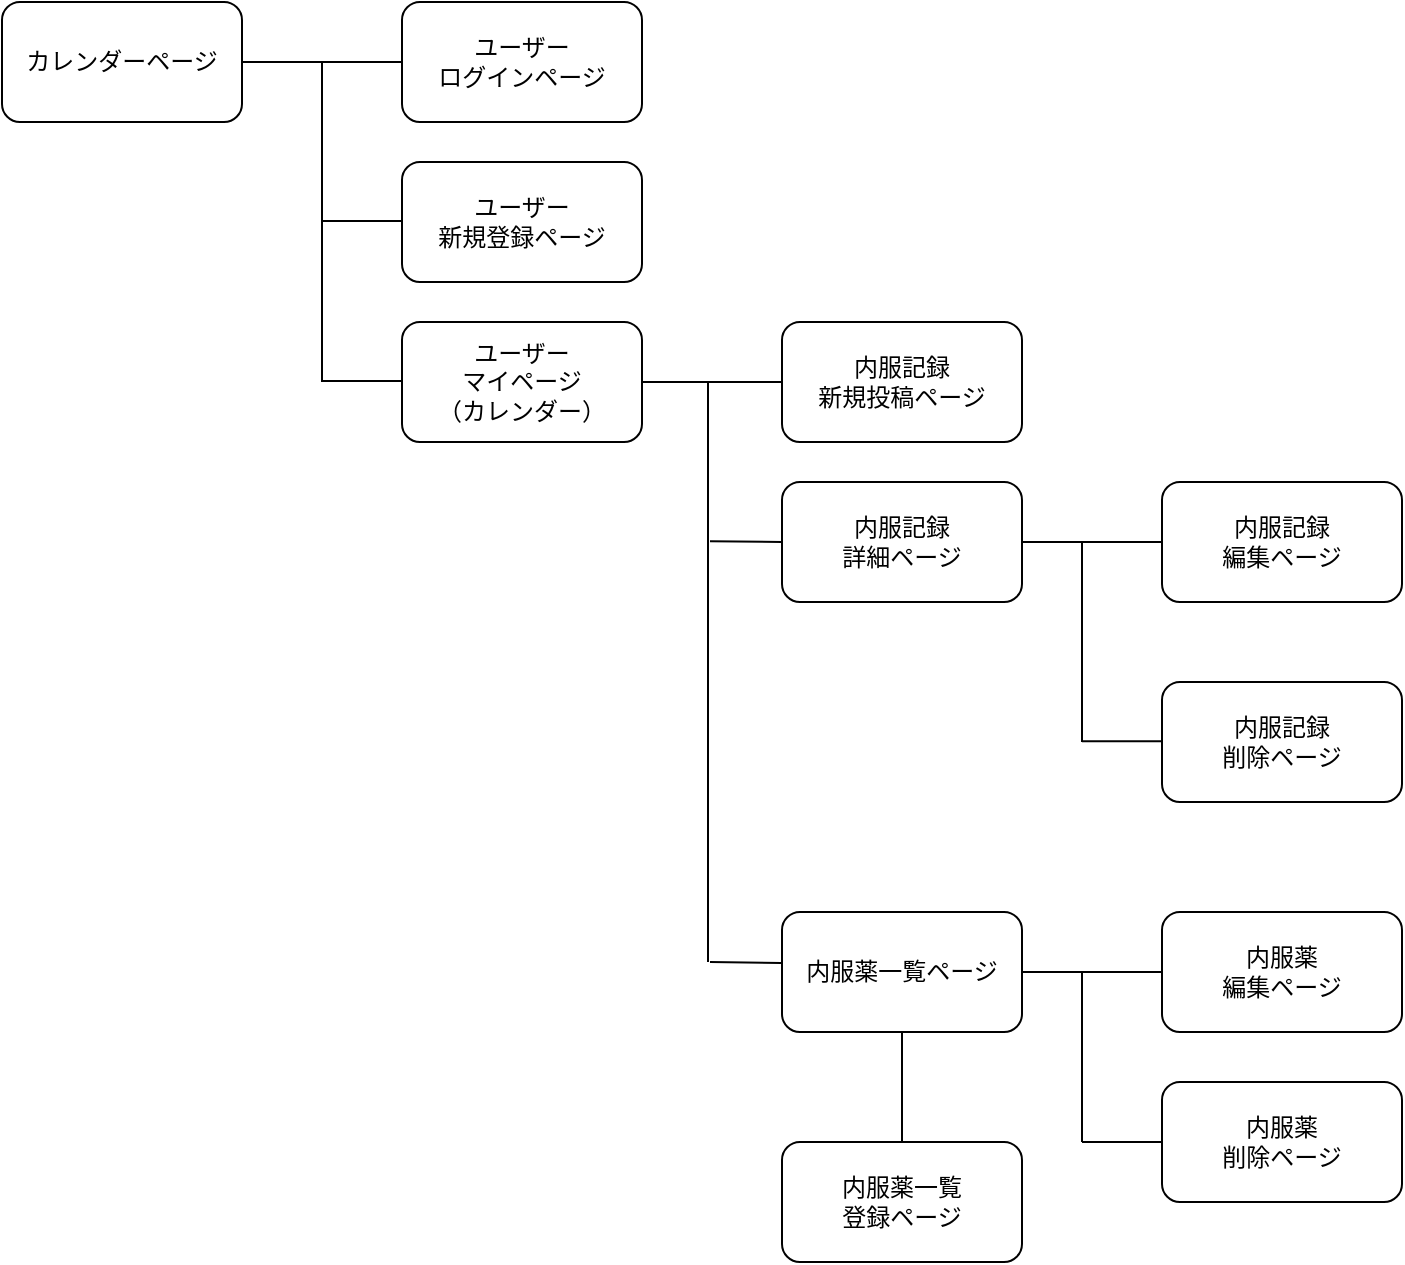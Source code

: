 <mxfile>
    <diagram id="DdNC8DYhnIR92eDeV435" name="ページ1">
        <mxGraphModel dx="522" dy="576" grid="1" gridSize="10" guides="1" tooltips="1" connect="1" arrows="1" fold="1" page="1" pageScale="1" pageWidth="827" pageHeight="1169" background="#ffffff" math="0" shadow="0">
            <root>
                <mxCell id="0"/>
                <mxCell id="1" parent="0"/>
                <mxCell id="17" style="edgeStyle=none;html=1;exitX=1;exitY=0.5;exitDx=0;exitDy=0;entryX=0;entryY=0.5;entryDx=0;entryDy=0;endArrow=none;endFill=0;" parent="1" source="2" target="5" edge="1">
                    <mxGeometry relative="1" as="geometry">
                        <Array as="points">
                            <mxPoint x="210" y="130"/>
                        </Array>
                    </mxGeometry>
                </mxCell>
                <mxCell id="2" value="カレンダーページ" style="rounded=1;whiteSpace=wrap;html=1;" parent="1" vertex="1">
                    <mxGeometry x="60" y="100" width="120" height="60" as="geometry"/>
                </mxCell>
                <mxCell id="31" value="" style="edgeStyle=none;html=1;endArrow=none;endFill=0;" parent="1" source="3" target="7" edge="1">
                    <mxGeometry relative="1" as="geometry"/>
                </mxCell>
                <mxCell id="27" value="" style="edgeStyle=none;html=1;endArrow=none;endFill=0;" parent="1" source="4" target="8" edge="1">
                    <mxGeometry relative="1" as="geometry"/>
                </mxCell>
                <mxCell id="4" value="内服記録&lt;br&gt;詳細ページ" style="rounded=1;whiteSpace=wrap;html=1;" parent="1" vertex="1">
                    <mxGeometry x="450" y="340" width="120" height="60" as="geometry"/>
                </mxCell>
                <mxCell id="5" value="ユーザー&lt;br&gt;ログインページ" style="rounded=1;whiteSpace=wrap;html=1;" parent="1" vertex="1">
                    <mxGeometry x="260" y="100" width="120" height="60" as="geometry"/>
                </mxCell>
                <mxCell id="6" value="内服記録&lt;br&gt;削除ページ" style="rounded=1;whiteSpace=wrap;html=1;" parent="1" vertex="1">
                    <mxGeometry x="640" y="440" width="120" height="60" as="geometry"/>
                </mxCell>
                <mxCell id="7" value="内服薬&lt;br&gt;編集ページ" style="rounded=1;whiteSpace=wrap;html=1;" parent="1" vertex="1">
                    <mxGeometry x="640" y="555" width="120" height="60" as="geometry"/>
                </mxCell>
                <mxCell id="8" value="内服記録&lt;br&gt;編集ページ" style="rounded=1;whiteSpace=wrap;html=1;" parent="1" vertex="1">
                    <mxGeometry x="640" y="340" width="120" height="60" as="geometry"/>
                </mxCell>
                <mxCell id="44" value="" style="edgeStyle=none;html=1;endArrow=none;endFill=0;" parent="1" source="9" target="3" edge="1">
                    <mxGeometry relative="1" as="geometry"/>
                </mxCell>
                <mxCell id="9" value="内服薬一覧&lt;br&gt;登録ページ" style="rounded=1;whiteSpace=wrap;html=1;" parent="1" vertex="1">
                    <mxGeometry x="450" y="670" width="120" height="60" as="geometry"/>
                </mxCell>
                <mxCell id="10" value="ユーザー&lt;br&gt;新規登録ページ" style="rounded=1;whiteSpace=wrap;html=1;" parent="1" vertex="1">
                    <mxGeometry x="260" y="180" width="120" height="60" as="geometry"/>
                </mxCell>
                <mxCell id="11" value="内服記録&lt;br&gt;新規投稿ページ" style="rounded=1;whiteSpace=wrap;html=1;" parent="1" vertex="1">
                    <mxGeometry x="450" y="260" width="120" height="60" as="geometry"/>
                </mxCell>
                <mxCell id="26" value="" style="edgeStyle=none;html=1;endArrow=none;endFill=0;" parent="1" source="12" target="11" edge="1">
                    <mxGeometry relative="1" as="geometry"/>
                </mxCell>
                <mxCell id="12" value="ユーザー&lt;br&gt;マイページ&lt;br&gt;（カレンダー）" style="rounded=1;whiteSpace=wrap;html=1;" parent="1" vertex="1">
                    <mxGeometry x="260" y="260" width="120" height="60" as="geometry"/>
                </mxCell>
                <mxCell id="13" value="内服薬&lt;br&gt;削除ページ" style="rounded=1;whiteSpace=wrap;html=1;" parent="1" vertex="1">
                    <mxGeometry x="640" y="640" width="120" height="60" as="geometry"/>
                </mxCell>
                <mxCell id="19" style="edgeStyle=none;html=1;endArrow=none;endFill=0;" parent="1" edge="1">
                    <mxGeometry relative="1" as="geometry">
                        <mxPoint x="220" y="130" as="sourcePoint"/>
                        <mxPoint x="220" y="290" as="targetPoint"/>
                        <Array as="points">
                            <mxPoint x="220" y="180"/>
                        </Array>
                    </mxGeometry>
                </mxCell>
                <mxCell id="21" style="edgeStyle=none;html=1;exitX=1;exitY=0.5;exitDx=0;exitDy=0;endArrow=none;endFill=0;" parent="1" edge="1">
                    <mxGeometry relative="1" as="geometry">
                        <mxPoint x="220" y="209.5" as="sourcePoint"/>
                        <mxPoint x="260" y="209.5" as="targetPoint"/>
                        <Array as="points"/>
                    </mxGeometry>
                </mxCell>
                <mxCell id="24" style="edgeStyle=none;html=1;exitX=1;exitY=0.5;exitDx=0;exitDy=0;endArrow=none;endFill=0;" parent="1" edge="1">
                    <mxGeometry relative="1" as="geometry">
                        <mxPoint x="220" y="289.5" as="sourcePoint"/>
                        <mxPoint x="260" y="289.5" as="targetPoint"/>
                        <Array as="points"/>
                    </mxGeometry>
                </mxCell>
                <mxCell id="32" style="edgeStyle=none;html=1;endArrow=none;endFill=0;" parent="1" edge="1">
                    <mxGeometry relative="1" as="geometry">
                        <mxPoint x="413" y="580" as="sourcePoint"/>
                        <mxPoint x="413" y="290" as="targetPoint"/>
                        <Array as="points"/>
                    </mxGeometry>
                </mxCell>
                <mxCell id="33" style="edgeStyle=none;html=1;endArrow=none;endFill=0;startArrow=none;" parent="1" source="3" edge="1">
                    <mxGeometry relative="1" as="geometry">
                        <mxPoint x="414" y="580" as="sourcePoint"/>
                        <mxPoint x="454" y="580" as="targetPoint"/>
                        <Array as="points"/>
                    </mxGeometry>
                </mxCell>
                <mxCell id="3" value="内服薬一覧ページ" style="rounded=1;whiteSpace=wrap;html=1;" parent="1" vertex="1">
                    <mxGeometry x="450" y="555" width="120" height="60" as="geometry"/>
                </mxCell>
                <mxCell id="34" value="" style="edgeStyle=none;html=1;endArrow=none;endFill=0;entryX=-0.002;entryY=0.425;entryDx=0;entryDy=0;entryPerimeter=0;" parent="1" target="3" edge="1">
                    <mxGeometry relative="1" as="geometry">
                        <mxPoint x="414" y="580" as="sourcePoint"/>
                        <mxPoint x="454" y="580" as="targetPoint"/>
                        <Array as="points"/>
                    </mxGeometry>
                </mxCell>
                <mxCell id="35" style="edgeStyle=none;html=1;exitX=1;exitY=0.5;exitDx=0;exitDy=0;endArrow=none;endFill=0;entryX=0;entryY=0.5;entryDx=0;entryDy=0;" parent="1" target="4" edge="1">
                    <mxGeometry relative="1" as="geometry">
                        <mxPoint x="414" y="369.68" as="sourcePoint"/>
                        <mxPoint x="454" y="370" as="targetPoint"/>
                        <Array as="points"/>
                    </mxGeometry>
                </mxCell>
                <mxCell id="38" style="edgeStyle=none;html=1;exitX=1;exitY=0.5;exitDx=0;exitDy=0;endArrow=none;endFill=0;" parent="1" edge="1">
                    <mxGeometry relative="1" as="geometry">
                        <mxPoint x="600" y="370" as="sourcePoint"/>
                        <mxPoint x="600" y="470" as="targetPoint"/>
                        <Array as="points"/>
                    </mxGeometry>
                </mxCell>
                <mxCell id="39" style="edgeStyle=none;html=1;exitX=1;exitY=0.5;exitDx=0;exitDy=0;endArrow=none;endFill=0;" parent="1" edge="1">
                    <mxGeometry relative="1" as="geometry">
                        <mxPoint x="600" y="469.58" as="sourcePoint"/>
                        <mxPoint x="640" y="469.58" as="targetPoint"/>
                        <Array as="points"/>
                    </mxGeometry>
                </mxCell>
                <mxCell id="40" style="edgeStyle=none;html=1;exitX=1;exitY=0.5;exitDx=0;exitDy=0;endArrow=none;endFill=0;" parent="1" edge="1">
                    <mxGeometry relative="1" as="geometry">
                        <mxPoint x="600" y="585" as="sourcePoint"/>
                        <mxPoint x="600" y="670" as="targetPoint"/>
                        <Array as="points"/>
                    </mxGeometry>
                </mxCell>
                <mxCell id="41" style="edgeStyle=none;html=1;exitX=1;exitY=0.5;exitDx=0;exitDy=0;endArrow=none;endFill=0;" parent="1" edge="1">
                    <mxGeometry relative="1" as="geometry">
                        <mxPoint x="600" y="670" as="sourcePoint"/>
                        <mxPoint x="640" y="670" as="targetPoint"/>
                        <Array as="points"/>
                    </mxGeometry>
                </mxCell>
            </root>
        </mxGraphModel>
    </diagram>
</mxfile>